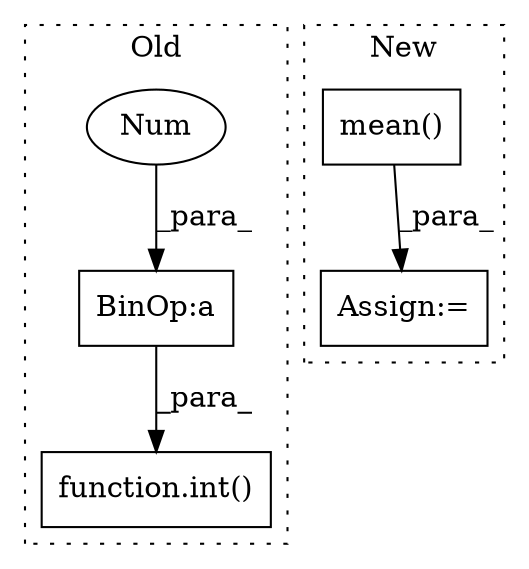 digraph G {
subgraph cluster0 {
1 [label="function.int()" a="75" s="8138,8158" l="4,1" shape="box"];
3 [label="BinOp:a" a="82" s="8153" l="3" shape="box"];
5 [label="Num" a="76" s="8156" l="2" shape="ellipse"];
label = "Old";
style="dotted";
}
subgraph cluster1 {
2 [label="mean()" a="75" s="8055" l="28" shape="box"];
4 [label="Assign:=" a="68" s="8052" l="3" shape="box"];
label = "New";
style="dotted";
}
2 -> 4 [label="_para_"];
3 -> 1 [label="_para_"];
5 -> 3 [label="_para_"];
}